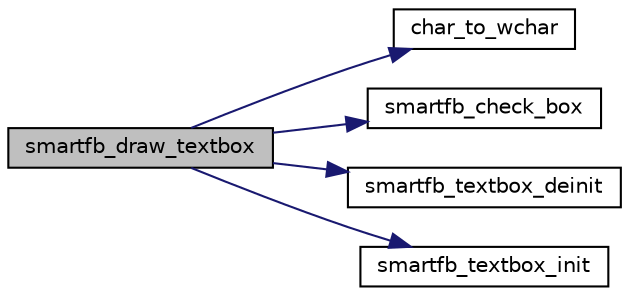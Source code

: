 digraph "smartfb_draw_textbox"
{
 // INTERACTIVE_SVG=YES
 // LATEX_PDF_SIZE
  bgcolor="transparent";
  edge [fontname="Helvetica",fontsize="10",labelfontname="Helvetica",labelfontsize="10"];
  node [fontname="Helvetica",fontsize="10",shape=record];
  rankdir="LR";
  Node1 [label="smartfb_draw_textbox",height=0.2,width=0.4,color="black", fillcolor="grey75", style="filled", fontcolor="black",tooltip=" "];
  Node1 -> Node2 [color="midnightblue",fontsize="10",style="solid",fontname="Helvetica"];
  Node2 [label="char_to_wchar",height=0.2,width=0.4,color="black",URL="$d6/dfc/lib__smartfb_8c.html#a846504632575d170b3ce67e21ee008a5",tooltip=" "];
  Node1 -> Node3 [color="midnightblue",fontsize="10",style="solid",fontname="Helvetica"];
  Node3 [label="smartfb_check_box",height=0.2,width=0.4,color="black",URL="$d6/dfc/lib__smartfb_8c.html#a1c0c839d10c63c1dbf34606282e528ff",tooltip=" "];
  Node1 -> Node4 [color="midnightblue",fontsize="10",style="solid",fontname="Helvetica"];
  Node4 [label="smartfb_textbox_deinit",height=0.2,width=0.4,color="black",URL="$d6/dfc/lib__smartfb_8c.html#ae106683f3e74c9b410a3c27d7d31fa9c",tooltip=" "];
  Node1 -> Node5 [color="midnightblue",fontsize="10",style="solid",fontname="Helvetica"];
  Node5 [label="smartfb_textbox_init",height=0.2,width=0.4,color="black",URL="$d6/dfc/lib__smartfb_8c.html#a3b8c62667595d8485ab52b96f03d679f",tooltip=" "];
}
